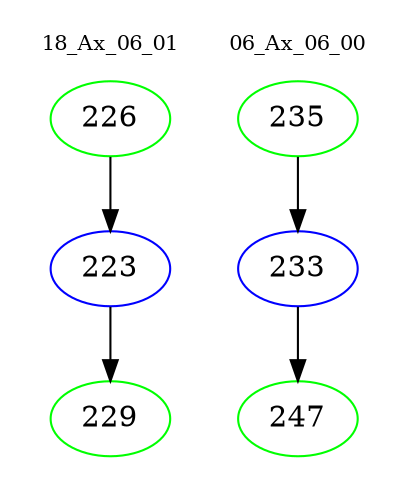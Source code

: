 digraph{
subgraph cluster_0 {
color = white
label = "18_Ax_06_01";
fontsize=10;
T0_226 [label="226", color="green"]
T0_226 -> T0_223 [color="black"]
T0_223 [label="223", color="blue"]
T0_223 -> T0_229 [color="black"]
T0_229 [label="229", color="green"]
}
subgraph cluster_1 {
color = white
label = "06_Ax_06_00";
fontsize=10;
T1_235 [label="235", color="green"]
T1_235 -> T1_233 [color="black"]
T1_233 [label="233", color="blue"]
T1_233 -> T1_247 [color="black"]
T1_247 [label="247", color="green"]
}
}
